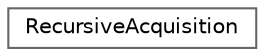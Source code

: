 digraph "类继承关系图"
{
 // LATEX_PDF_SIZE
  bgcolor="transparent";
  edge [fontname=Helvetica,fontsize=10,labelfontname=Helvetica,labelfontsize=10];
  node [fontname=Helvetica,fontsize=10,shape=box,height=0.2,width=0.4];
  rankdir="LR";
  Node0 [id="Node000000",label="RecursiveAcquisition",height=0.2,width=0.4,color="grey40", fillcolor="white", style="filled",URL="$struct_recursive_acquisition.html",tooltip=" "];
}
